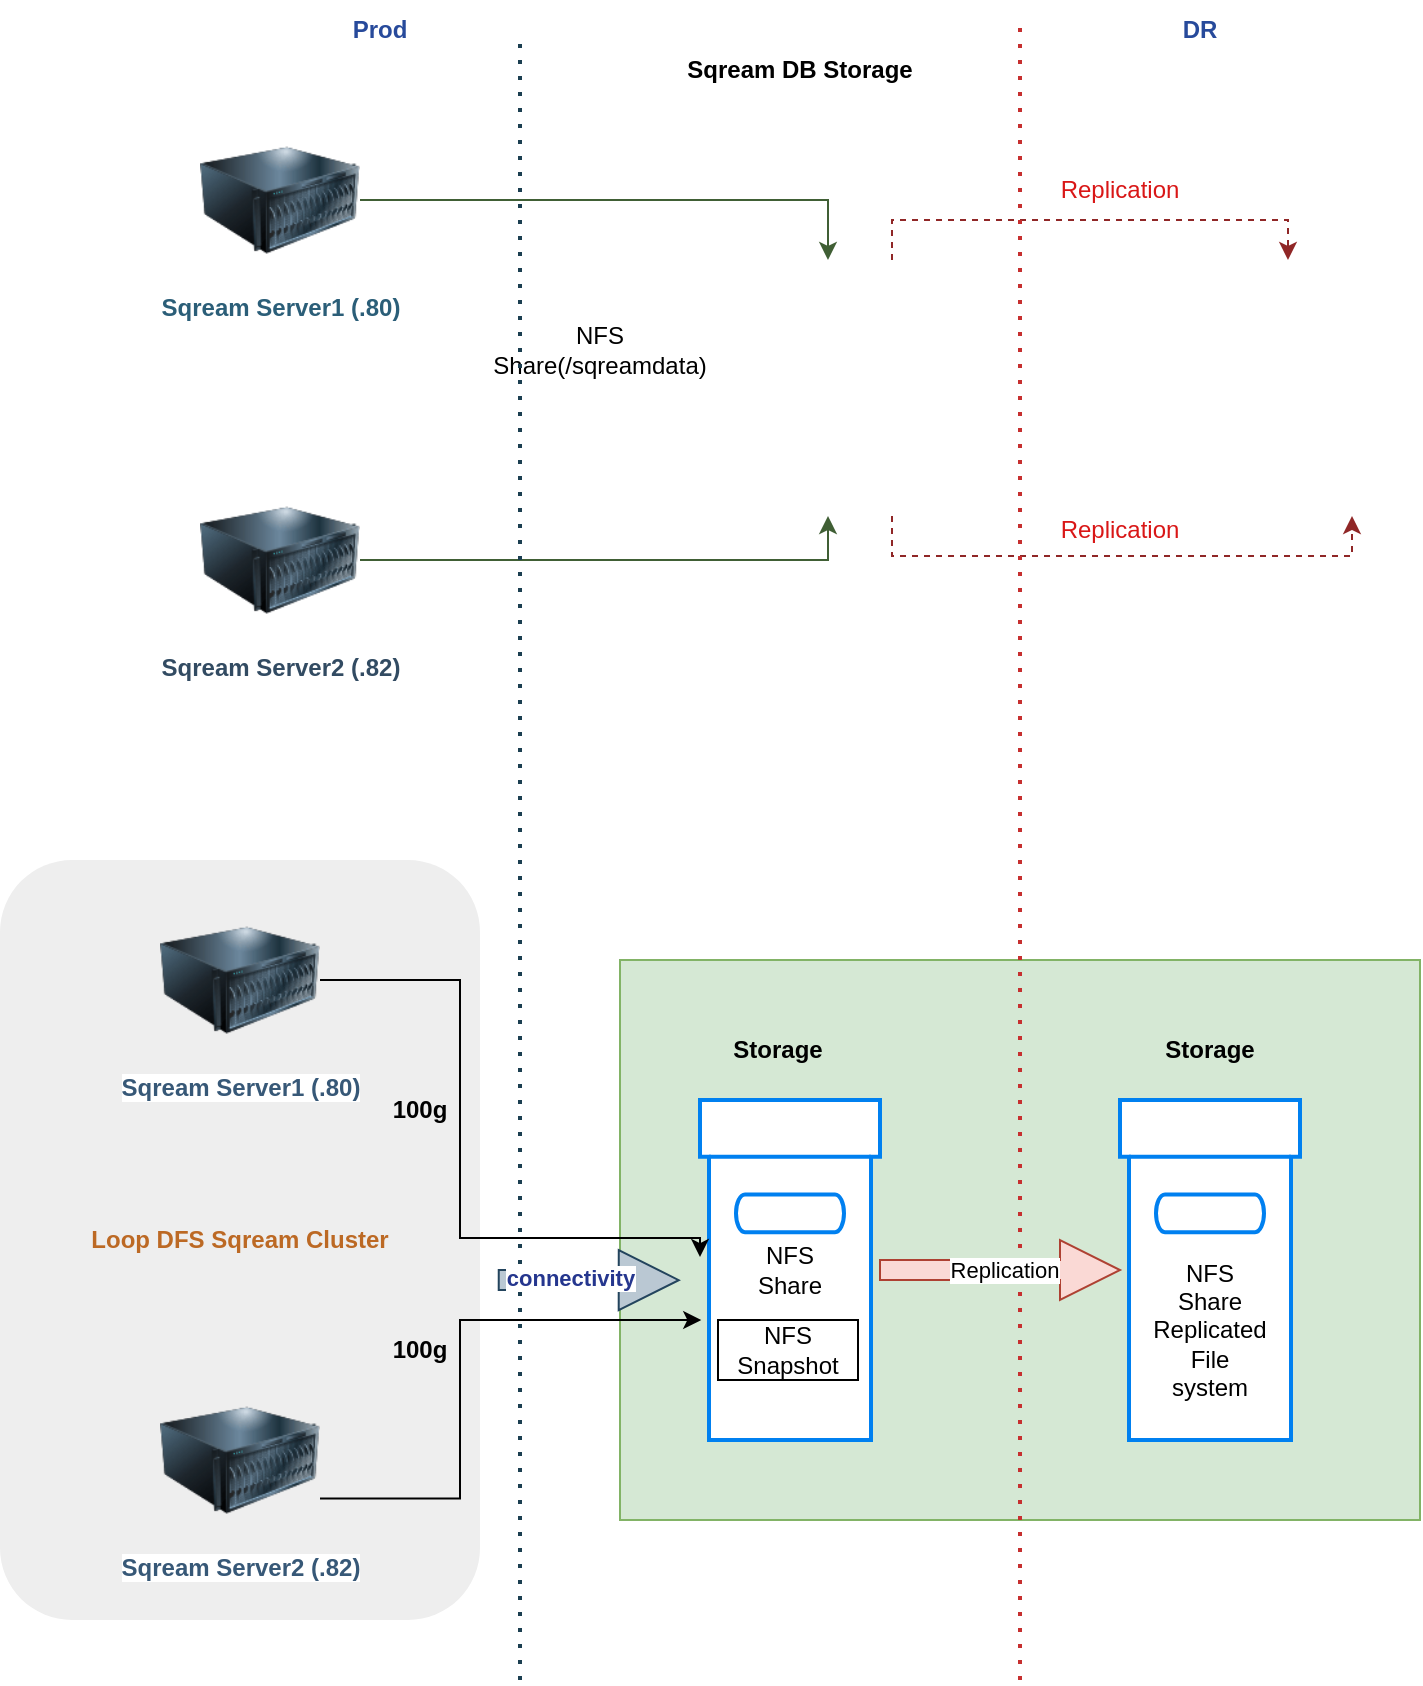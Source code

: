 <mxfile version="26.0.4">
  <diagram name="Page-1" id="GVnWEppzbZ-14RWfRAGZ">
    <mxGraphModel dx="794" dy="454" grid="1" gridSize="10" guides="1" tooltips="1" connect="1" arrows="1" fold="1" page="1" pageScale="1" pageWidth="827" pageHeight="1169" math="0" shadow="0">
      <root>
        <mxCell id="0" />
        <mxCell id="1" parent="0" />
        <mxCell id="kV0U2IOlsODdjmUy4KQE-41" value="&lt;b&gt;Loop DFS Sqream Cluster&lt;/b&gt;" style="rounded=1;whiteSpace=wrap;html=1;fillColor=#eeeeee;strokeColor=none;fontColor=#bc6924;" parent="1" vertex="1">
          <mxGeometry x="10" y="430" width="240" height="380" as="geometry" />
        </mxCell>
        <mxCell id="kV0U2IOlsODdjmUy4KQE-36" value="" style="rounded=0;whiteSpace=wrap;html=1;fillColor=#d5e8d4;strokeColor=#82b366;" parent="1" vertex="1">
          <mxGeometry x="320" y="480" width="400" height="280" as="geometry" />
        </mxCell>
        <mxCell id="kV0U2IOlsODdjmUy4KQE-9" style="edgeStyle=orthogonalEdgeStyle;rounded=0;orthogonalLoop=1;jettySize=auto;html=1;entryX=0.5;entryY=0;entryDx=0;entryDy=0;fillColor=#6d8764;strokeColor=#405f35;" parent="1" source="kV0U2IOlsODdjmUy4KQE-1" target="kV0U2IOlsODdjmUy4KQE-7" edge="1">
          <mxGeometry relative="1" as="geometry" />
        </mxCell>
        <mxCell id="kV0U2IOlsODdjmUy4KQE-1" value="&lt;b&gt;Sqream Server1 (.80)&lt;/b&gt;" style="image;html=1;image=img/lib/clip_art/computers/Server_128x128.png;fontColor=#2b5e78;" parent="1" vertex="1">
          <mxGeometry x="110" y="60" width="80" height="80" as="geometry" />
        </mxCell>
        <mxCell id="kV0U2IOlsODdjmUy4KQE-10" style="edgeStyle=orthogonalEdgeStyle;rounded=0;orthogonalLoop=1;jettySize=auto;html=1;entryX=0.5;entryY=1;entryDx=0;entryDy=0;fillColor=#6d8764;strokeColor=#405f35;" parent="1" source="kV0U2IOlsODdjmUy4KQE-2" target="kV0U2IOlsODdjmUy4KQE-7" edge="1">
          <mxGeometry relative="1" as="geometry" />
        </mxCell>
        <mxCell id="kV0U2IOlsODdjmUy4KQE-2" value="&lt;b&gt;Sqream Server2 (.82)&lt;/b&gt;" style="image;html=1;image=img/lib/clip_art/computers/Server_128x128.png;fontColor=#324b62;" parent="1" vertex="1">
          <mxGeometry x="110" y="240" width="80" height="80" as="geometry" />
        </mxCell>
        <mxCell id="kV0U2IOlsODdjmUy4KQE-18" style="edgeStyle=orthogonalEdgeStyle;rounded=0;orthogonalLoop=1;jettySize=auto;html=1;exitX=0.75;exitY=0;exitDx=0;exitDy=0;entryX=0.5;entryY=0;entryDx=0;entryDy=0;dashed=1;fillColor=#a20025;strokeColor=#902727;" parent="1" source="kV0U2IOlsODdjmUy4KQE-7" target="kV0U2IOlsODdjmUy4KQE-16" edge="1">
          <mxGeometry relative="1" as="geometry" />
        </mxCell>
        <mxCell id="kV0U2IOlsODdjmUy4KQE-19" style="edgeStyle=orthogonalEdgeStyle;rounded=0;orthogonalLoop=1;jettySize=auto;html=1;exitX=0.75;exitY=1;exitDx=0;exitDy=0;entryX=0.75;entryY=1;entryDx=0;entryDy=0;dashed=1;fillColor=#a20025;strokeColor=#902727;" parent="1" source="kV0U2IOlsODdjmUy4KQE-7" target="kV0U2IOlsODdjmUy4KQE-16" edge="1">
          <mxGeometry relative="1" as="geometry" />
        </mxCell>
        <mxCell id="kV0U2IOlsODdjmUy4KQE-7" value="" style="shape=image;html=1;verticalAlign=top;verticalLabelPosition=bottom;labelBackgroundColor=#ffffff;imageAspect=0;aspect=fixed;image=https://cdn1.iconfinder.com/data/icons/bnw/128x128/devices/nfs_unmount.png" parent="1" vertex="1">
          <mxGeometry x="360" y="130" width="128" height="128" as="geometry" />
        </mxCell>
        <mxCell id="kV0U2IOlsODdjmUy4KQE-11" value="NFS Share(/sqreamdata)" style="text;strokeColor=none;align=center;fillColor=none;html=1;verticalAlign=middle;whiteSpace=wrap;rounded=0;" parent="1" vertex="1">
          <mxGeometry x="280" y="160" width="60" height="30" as="geometry" />
        </mxCell>
        <mxCell id="kV0U2IOlsODdjmUy4KQE-12" value="Prod" style="text;strokeColor=none;align=center;fillColor=none;html=1;verticalAlign=middle;whiteSpace=wrap;rounded=0;fontStyle=1;fontColor=#274a9b;" parent="1" vertex="1">
          <mxGeometry x="120" width="160" height="30" as="geometry" />
        </mxCell>
        <mxCell id="kV0U2IOlsODdjmUy4KQE-13" value="" style="endArrow=none;dashed=1;html=1;dashPattern=1 3;strokeWidth=2;rounded=0;strokeColor=#1b3e50;" parent="1" edge="1">
          <mxGeometry width="50" height="50" relative="1" as="geometry">
            <mxPoint x="270" y="840" as="sourcePoint" />
            <mxPoint x="270" y="20" as="targetPoint" />
          </mxGeometry>
        </mxCell>
        <mxCell id="kV0U2IOlsODdjmUy4KQE-14" value="Sqream DB Storage" style="text;strokeColor=none;align=center;fillColor=none;html=1;verticalAlign=middle;whiteSpace=wrap;rounded=0;fontStyle=1" parent="1" vertex="1">
          <mxGeometry x="340" y="20" width="140" height="30" as="geometry" />
        </mxCell>
        <mxCell id="kV0U2IOlsODdjmUy4KQE-15" value="" style="endArrow=none;dashed=1;html=1;dashPattern=1 3;strokeWidth=2;rounded=0;strokeColor=#c62f2f;" parent="1" edge="1">
          <mxGeometry width="50" height="50" relative="1" as="geometry">
            <mxPoint x="520" y="840" as="sourcePoint" />
            <mxPoint x="520" y="10" as="targetPoint" />
          </mxGeometry>
        </mxCell>
        <mxCell id="kV0U2IOlsODdjmUy4KQE-16" value="" style="shape=image;html=1;verticalAlign=top;verticalLabelPosition=bottom;labelBackgroundColor=#ffffff;imageAspect=0;aspect=fixed;image=https://cdn1.iconfinder.com/data/icons/bnw/128x128/devices/nfs_unmount.png" parent="1" vertex="1">
          <mxGeometry x="590" y="130" width="128" height="128" as="geometry" />
        </mxCell>
        <mxCell id="kV0U2IOlsODdjmUy4KQE-20" value="Replication" style="text;strokeColor=none;align=center;fillColor=none;html=1;verticalAlign=middle;whiteSpace=wrap;rounded=0;fontColor=#d91717;" parent="1" vertex="1">
          <mxGeometry x="540" y="80" width="60" height="30" as="geometry" />
        </mxCell>
        <mxCell id="kV0U2IOlsODdjmUy4KQE-21" value="Replication" style="text;strokeColor=none;align=center;fillColor=none;html=1;verticalAlign=middle;whiteSpace=wrap;rounded=0;fontColor=#d91717;" parent="1" vertex="1">
          <mxGeometry x="540" y="250" width="60" height="30" as="geometry" />
        </mxCell>
        <mxCell id="kV0U2IOlsODdjmUy4KQE-22" value="DR" style="text;strokeColor=none;align=center;fillColor=none;html=1;verticalAlign=middle;whiteSpace=wrap;rounded=0;fontStyle=1;fontColor=#274a9b;" parent="1" vertex="1">
          <mxGeometry x="580" width="60" height="30" as="geometry" />
        </mxCell>
        <mxCell id="kV0U2IOlsODdjmUy4KQE-23" value="&lt;b style=&quot;border-color: var(--border-color);&quot;&gt;Sqream Server1 (.80)&lt;/b&gt;" style="image;html=1;image=img/lib/clip_art/computers/Server_128x128.png;fontColor=#375877;" parent="1" vertex="1">
          <mxGeometry x="90" y="450" width="80" height="80" as="geometry" />
        </mxCell>
        <mxCell id="kV0U2IOlsODdjmUy4KQE-24" value="&lt;b style=&quot;border-color: var(--border-color);&quot;&gt;Sqream Server2 (.82)&lt;/b&gt;" style="image;html=1;image=img/lib/clip_art/computers/Server_128x128.png;fontColor=#375877;" parent="1" vertex="1">
          <mxGeometry x="90" y="690" width="80" height="80" as="geometry" />
        </mxCell>
        <mxCell id="kV0U2IOlsODdjmUy4KQE-37" style="edgeStyle=orthogonalEdgeStyle;rounded=0;orthogonalLoop=1;jettySize=auto;html=1;shape=arrow;fillColor=#fad9d5;strokeColor=#ae4132;" parent="1" edge="1">
          <mxGeometry relative="1" as="geometry">
            <mxPoint x="450" y="635" as="sourcePoint" />
            <mxPoint x="570" y="635" as="targetPoint" />
          </mxGeometry>
        </mxCell>
        <mxCell id="kV0U2IOlsODdjmUy4KQE-38" value="Replication" style="edgeLabel;html=1;align=center;verticalAlign=middle;resizable=0;points=[];" parent="kV0U2IOlsODdjmUy4KQE-37" vertex="1" connectable="0">
          <mxGeometry x="0.033" relative="1" as="geometry">
            <mxPoint as="offset" />
          </mxGeometry>
        </mxCell>
        <mxCell id="kV0U2IOlsODdjmUy4KQE-25" value="" style="html=1;verticalLabelPosition=bottom;align=center;labelBackgroundColor=#ffffff;verticalAlign=top;strokeWidth=2;strokeColor=#0080F0;shadow=0;dashed=0;shape=mxgraph.ios7.icons.box;" parent="1" vertex="1">
          <mxGeometry x="360" y="550" width="90" height="170" as="geometry" />
        </mxCell>
        <mxCell id="kV0U2IOlsODdjmUy4KQE-26" style="edgeStyle=orthogonalEdgeStyle;rounded=0;orthogonalLoop=1;jettySize=auto;html=1;entryX=0;entryY=0.462;entryDx=0;entryDy=0;entryPerimeter=0;" parent="1" source="kV0U2IOlsODdjmUy4KQE-23" target="kV0U2IOlsODdjmUy4KQE-25" edge="1">
          <mxGeometry relative="1" as="geometry">
            <Array as="points">
              <mxPoint x="240" y="490" />
              <mxPoint x="240" y="619" />
            </Array>
          </mxGeometry>
        </mxCell>
        <mxCell id="kV0U2IOlsODdjmUy4KQE-27" style="edgeStyle=orthogonalEdgeStyle;rounded=0;orthogonalLoop=1;jettySize=auto;html=1;entryX=0.007;entryY=0.605;entryDx=0;entryDy=0;entryPerimeter=0;" parent="1" edge="1">
          <mxGeometry relative="1" as="geometry">
            <mxPoint x="170" y="749.25" as="sourcePoint" />
            <mxPoint x="360.63" y="660" as="targetPoint" />
            <Array as="points">
              <mxPoint x="240" y="749" />
              <mxPoint x="240" y="660" />
            </Array>
          </mxGeometry>
        </mxCell>
        <mxCell id="kV0U2IOlsODdjmUy4KQE-28" value="100g" style="text;strokeColor=none;align=center;fillColor=none;html=1;verticalAlign=middle;whiteSpace=wrap;rounded=0;fontStyle=1" parent="1" vertex="1">
          <mxGeometry x="190" y="540" width="60" height="30" as="geometry" />
        </mxCell>
        <mxCell id="kV0U2IOlsODdjmUy4KQE-29" value="100g" style="text;strokeColor=none;align=center;fillColor=none;html=1;verticalAlign=middle;whiteSpace=wrap;rounded=0;fontStyle=1" parent="1" vertex="1">
          <mxGeometry x="190" y="660" width="60" height="30" as="geometry" />
        </mxCell>
        <mxCell id="kV0U2IOlsODdjmUy4KQE-31" value="Storage" style="text;strokeColor=none;align=center;fillColor=none;html=1;verticalAlign=middle;whiteSpace=wrap;rounded=0;fontStyle=1" parent="1" vertex="1">
          <mxGeometry x="369" y="510" width="60" height="30" as="geometry" />
        </mxCell>
        <mxCell id="kV0U2IOlsODdjmUy4KQE-32" value="NFS Share" style="text;strokeColor=none;align=center;fillColor=none;html=1;verticalAlign=middle;whiteSpace=wrap;rounded=0;" parent="1" vertex="1">
          <mxGeometry x="375" y="620" width="60" height="30" as="geometry" />
        </mxCell>
        <mxCell id="kV0U2IOlsODdjmUy4KQE-33" value="" style="html=1;verticalLabelPosition=bottom;align=center;labelBackgroundColor=#ffffff;verticalAlign=top;strokeWidth=2;strokeColor=#0080F0;shadow=0;dashed=0;shape=mxgraph.ios7.icons.box;" parent="1" vertex="1">
          <mxGeometry x="570" y="550" width="90" height="170" as="geometry" />
        </mxCell>
        <mxCell id="kV0U2IOlsODdjmUy4KQE-34" value="NFS Snapshot" style="rounded=0;whiteSpace=wrap;html=1;" parent="1" vertex="1">
          <mxGeometry x="369" y="660" width="70" height="30" as="geometry" />
        </mxCell>
        <mxCell id="kV0U2IOlsODdjmUy4KQE-35" value="NFS Share Replicated File system" style="text;strokeColor=none;align=center;fillColor=none;html=1;verticalAlign=middle;whiteSpace=wrap;rounded=0;" parent="1" vertex="1">
          <mxGeometry x="585" y="650" width="60" height="30" as="geometry" />
        </mxCell>
        <mxCell id="kV0U2IOlsODdjmUy4KQE-40" value="Storage" style="text;strokeColor=none;align=center;fillColor=none;html=1;verticalAlign=middle;whiteSpace=wrap;rounded=0;fontStyle=1" parent="1" vertex="1">
          <mxGeometry x="585" y="510" width="60" height="30" as="geometry" />
        </mxCell>
        <mxCell id="kV0U2IOlsODdjmUy4KQE-43" value="" style="endArrow=classic;html=1;rounded=0;entryX=0.075;entryY=0.536;entryDx=0;entryDy=0;entryPerimeter=0;shape=arrow;fillColor=#bac8d3;strokeColor=#23445d;strokeWidth=1;" parent="1" edge="1">
          <mxGeometry width="50" height="50" relative="1" as="geometry">
            <mxPoint x="259.37" y="640" as="sourcePoint" />
            <mxPoint x="349.37" y="640.08" as="targetPoint" />
          </mxGeometry>
        </mxCell>
        <mxCell id="kV0U2IOlsODdjmUy4KQE-44" value="connectivity" style="edgeLabel;html=1;align=center;verticalAlign=middle;resizable=0;points=[];fontColor=#25368e;fontStyle=1" parent="kV0U2IOlsODdjmUy4KQE-43" vertex="1" connectable="0">
          <mxGeometry x="-0.222" y="1" relative="1" as="geometry">
            <mxPoint as="offset" />
          </mxGeometry>
        </mxCell>
      </root>
    </mxGraphModel>
  </diagram>
</mxfile>
